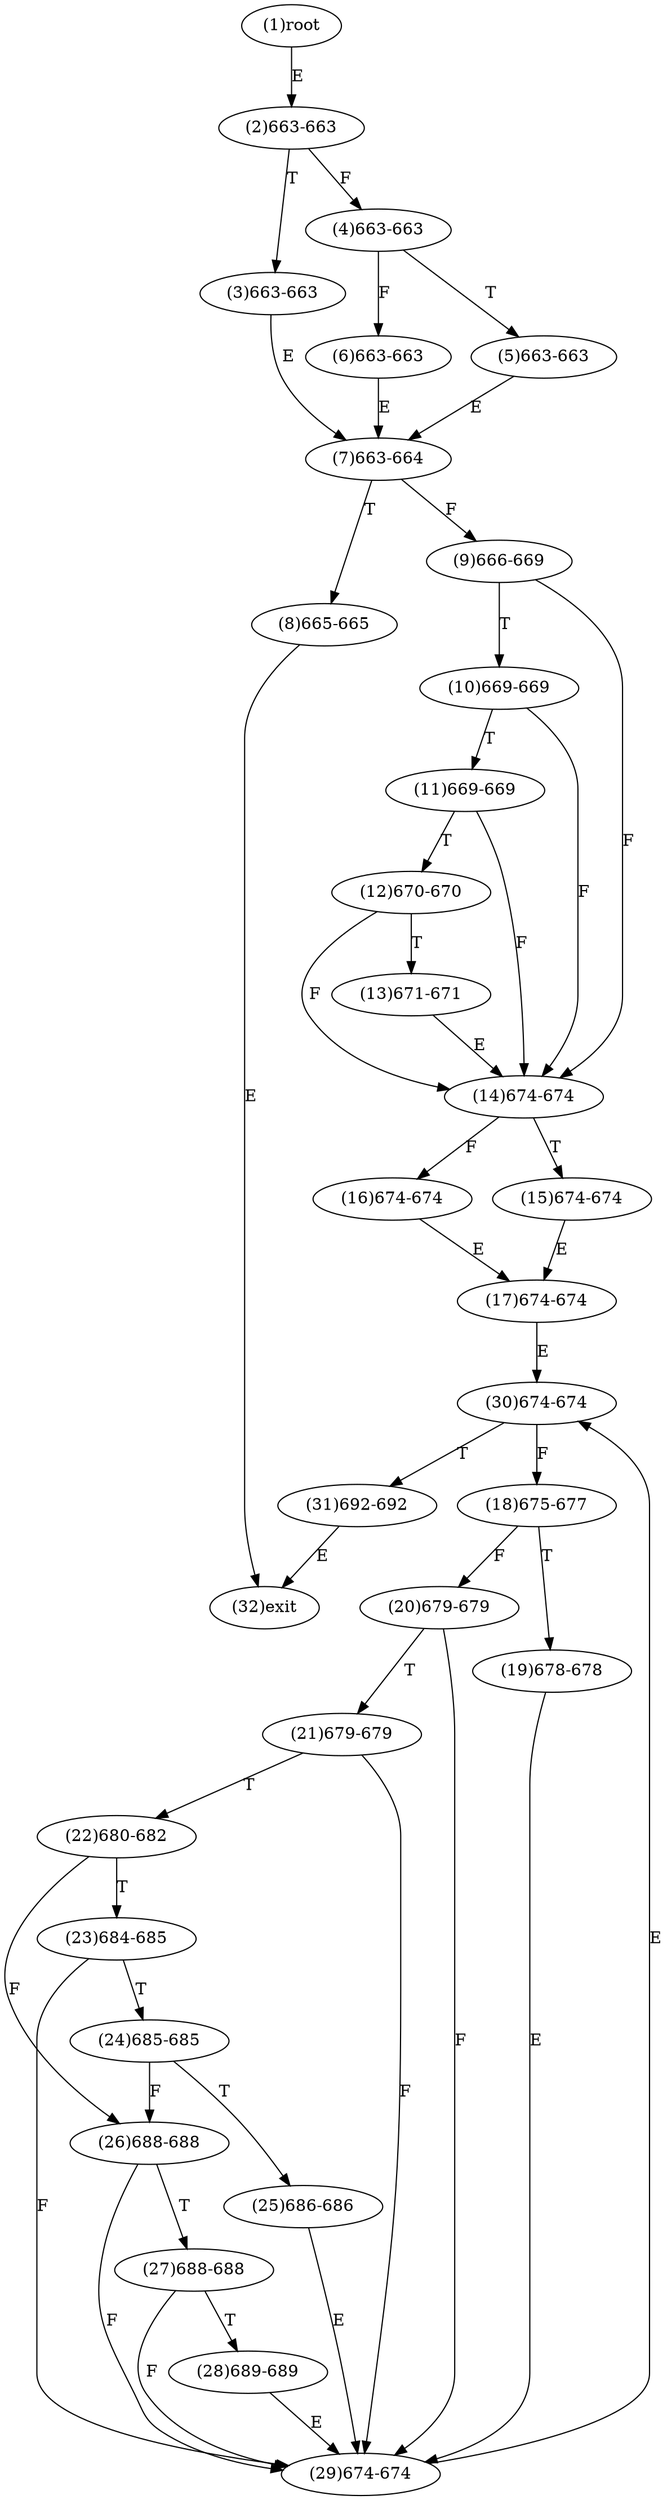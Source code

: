 digraph "" { 
1[ label="(1)root"];
2[ label="(2)663-663"];
3[ label="(3)663-663"];
4[ label="(4)663-663"];
5[ label="(5)663-663"];
6[ label="(6)663-663"];
7[ label="(7)663-664"];
8[ label="(8)665-665"];
9[ label="(9)666-669"];
10[ label="(10)669-669"];
11[ label="(11)669-669"];
12[ label="(12)670-670"];
13[ label="(13)671-671"];
14[ label="(14)674-674"];
15[ label="(15)674-674"];
17[ label="(17)674-674"];
16[ label="(16)674-674"];
19[ label="(19)678-678"];
18[ label="(18)675-677"];
21[ label="(21)679-679"];
20[ label="(20)679-679"];
23[ label="(23)684-685"];
22[ label="(22)680-682"];
25[ label="(25)686-686"];
24[ label="(24)685-685"];
27[ label="(27)688-688"];
26[ label="(26)688-688"];
29[ label="(29)674-674"];
28[ label="(28)689-689"];
31[ label="(31)692-692"];
30[ label="(30)674-674"];
32[ label="(32)exit"];
1->2[ label="E"];
2->4[ label="F"];
2->3[ label="T"];
3->7[ label="E"];
4->6[ label="F"];
4->5[ label="T"];
5->7[ label="E"];
6->7[ label="E"];
7->9[ label="F"];
7->8[ label="T"];
8->32[ label="E"];
9->14[ label="F"];
9->10[ label="T"];
10->14[ label="F"];
10->11[ label="T"];
11->14[ label="F"];
11->12[ label="T"];
12->14[ label="F"];
12->13[ label="T"];
13->14[ label="E"];
14->16[ label="F"];
14->15[ label="T"];
15->17[ label="E"];
16->17[ label="E"];
17->30[ label="E"];
18->20[ label="F"];
18->19[ label="T"];
19->29[ label="E"];
20->29[ label="F"];
20->21[ label="T"];
21->29[ label="F"];
21->22[ label="T"];
22->26[ label="F"];
22->23[ label="T"];
23->29[ label="F"];
23->24[ label="T"];
24->26[ label="F"];
24->25[ label="T"];
25->29[ label="E"];
26->29[ label="F"];
26->27[ label="T"];
27->29[ label="F"];
27->28[ label="T"];
28->29[ label="E"];
29->30[ label="E"];
30->18[ label="F"];
30->31[ label="T"];
31->32[ label="E"];
}